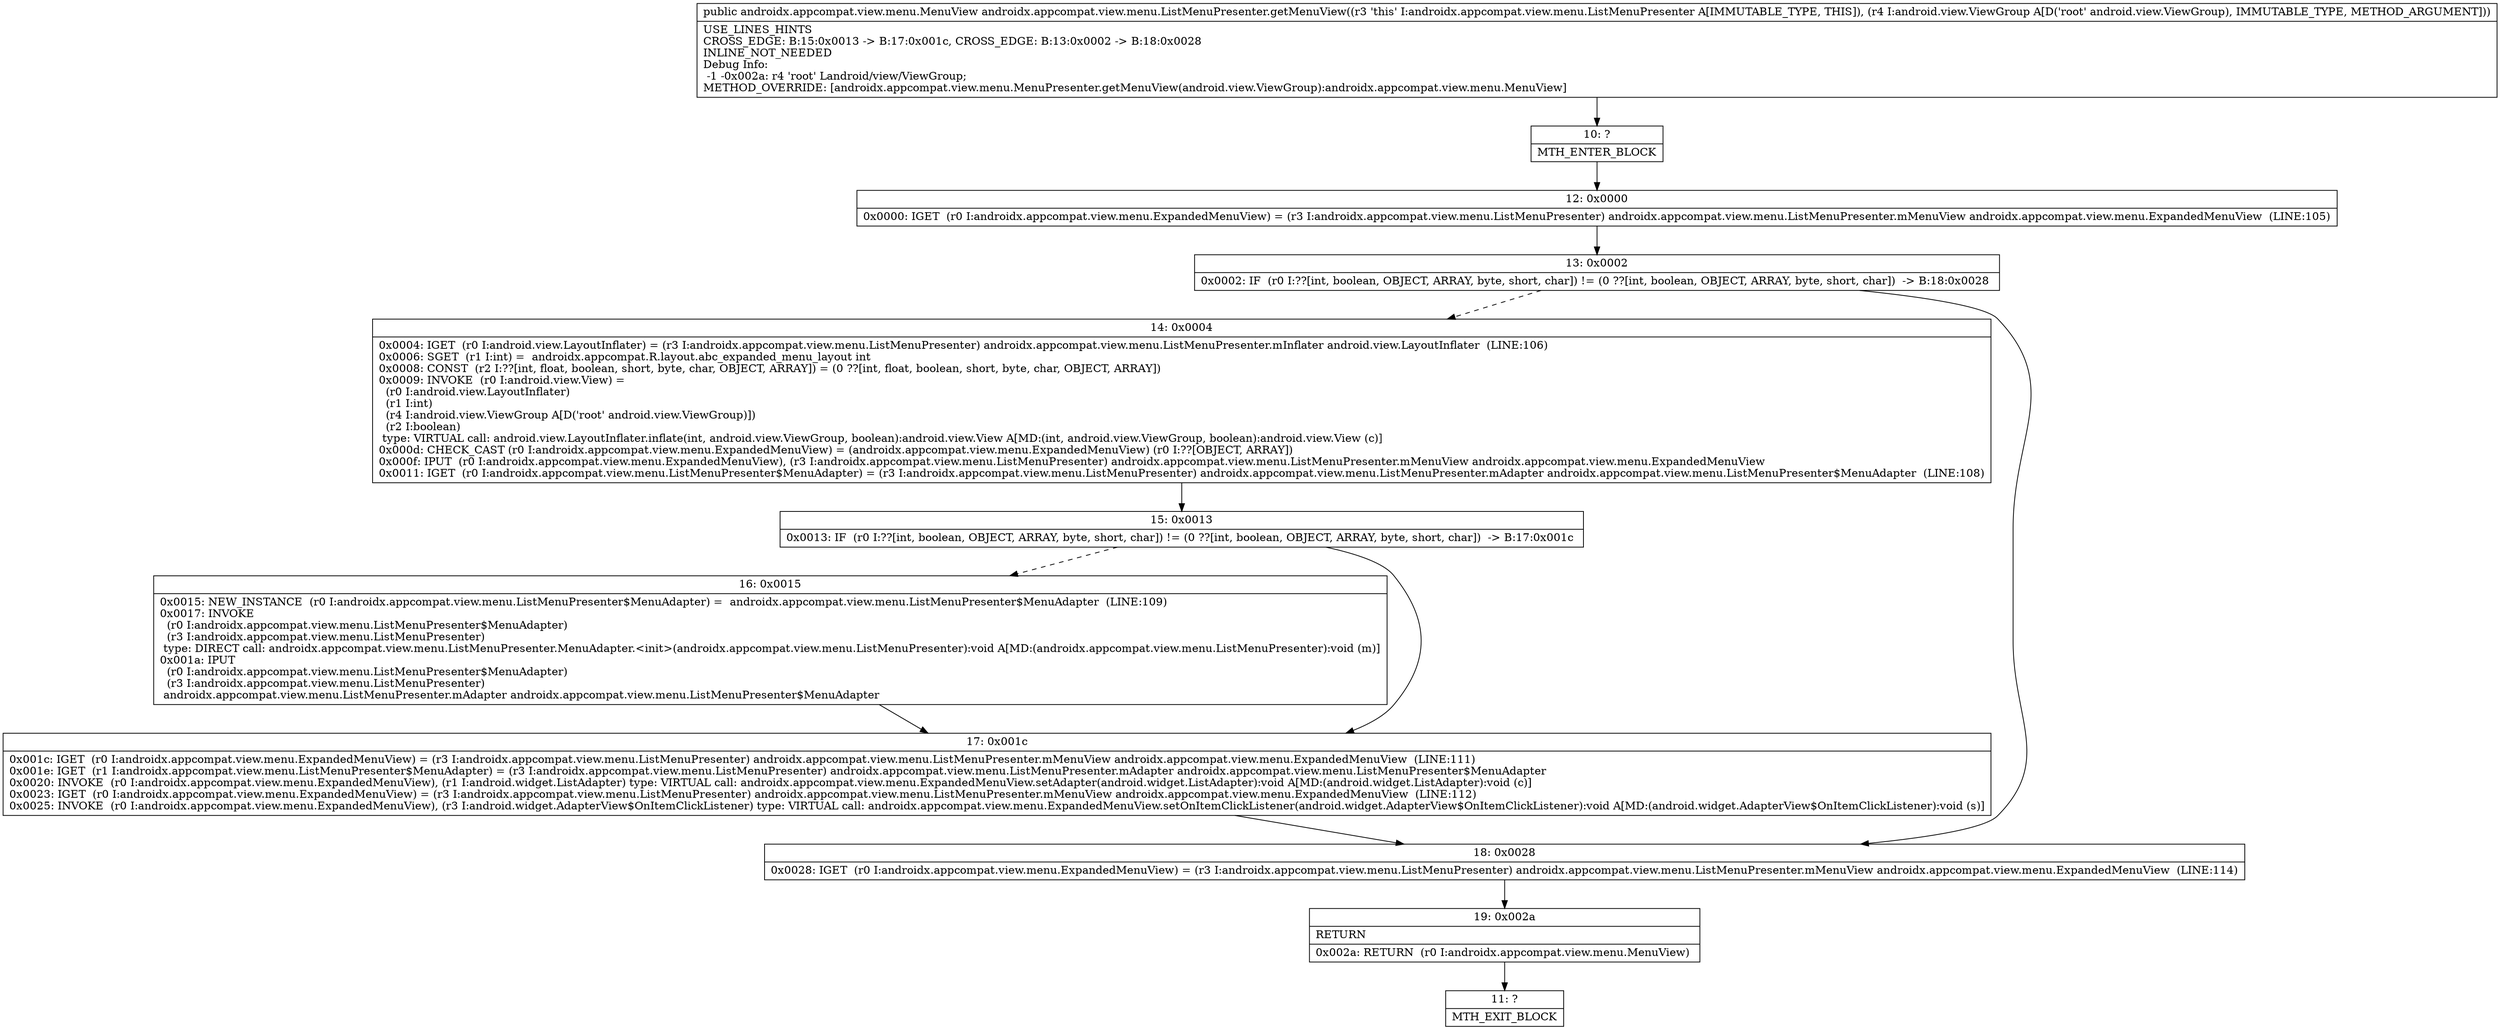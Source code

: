 digraph "CFG forandroidx.appcompat.view.menu.ListMenuPresenter.getMenuView(Landroid\/view\/ViewGroup;)Landroidx\/appcompat\/view\/menu\/MenuView;" {
Node_10 [shape=record,label="{10\:\ ?|MTH_ENTER_BLOCK\l}"];
Node_12 [shape=record,label="{12\:\ 0x0000|0x0000: IGET  (r0 I:androidx.appcompat.view.menu.ExpandedMenuView) = (r3 I:androidx.appcompat.view.menu.ListMenuPresenter) androidx.appcompat.view.menu.ListMenuPresenter.mMenuView androidx.appcompat.view.menu.ExpandedMenuView  (LINE:105)\l}"];
Node_13 [shape=record,label="{13\:\ 0x0002|0x0002: IF  (r0 I:??[int, boolean, OBJECT, ARRAY, byte, short, char]) != (0 ??[int, boolean, OBJECT, ARRAY, byte, short, char])  \-\> B:18:0x0028 \l}"];
Node_14 [shape=record,label="{14\:\ 0x0004|0x0004: IGET  (r0 I:android.view.LayoutInflater) = (r3 I:androidx.appcompat.view.menu.ListMenuPresenter) androidx.appcompat.view.menu.ListMenuPresenter.mInflater android.view.LayoutInflater  (LINE:106)\l0x0006: SGET  (r1 I:int) =  androidx.appcompat.R.layout.abc_expanded_menu_layout int \l0x0008: CONST  (r2 I:??[int, float, boolean, short, byte, char, OBJECT, ARRAY]) = (0 ??[int, float, boolean, short, byte, char, OBJECT, ARRAY]) \l0x0009: INVOKE  (r0 I:android.view.View) = \l  (r0 I:android.view.LayoutInflater)\l  (r1 I:int)\l  (r4 I:android.view.ViewGroup A[D('root' android.view.ViewGroup)])\l  (r2 I:boolean)\l type: VIRTUAL call: android.view.LayoutInflater.inflate(int, android.view.ViewGroup, boolean):android.view.View A[MD:(int, android.view.ViewGroup, boolean):android.view.View (c)]\l0x000d: CHECK_CAST (r0 I:androidx.appcompat.view.menu.ExpandedMenuView) = (androidx.appcompat.view.menu.ExpandedMenuView) (r0 I:??[OBJECT, ARRAY]) \l0x000f: IPUT  (r0 I:androidx.appcompat.view.menu.ExpandedMenuView), (r3 I:androidx.appcompat.view.menu.ListMenuPresenter) androidx.appcompat.view.menu.ListMenuPresenter.mMenuView androidx.appcompat.view.menu.ExpandedMenuView \l0x0011: IGET  (r0 I:androidx.appcompat.view.menu.ListMenuPresenter$MenuAdapter) = (r3 I:androidx.appcompat.view.menu.ListMenuPresenter) androidx.appcompat.view.menu.ListMenuPresenter.mAdapter androidx.appcompat.view.menu.ListMenuPresenter$MenuAdapter  (LINE:108)\l}"];
Node_15 [shape=record,label="{15\:\ 0x0013|0x0013: IF  (r0 I:??[int, boolean, OBJECT, ARRAY, byte, short, char]) != (0 ??[int, boolean, OBJECT, ARRAY, byte, short, char])  \-\> B:17:0x001c \l}"];
Node_16 [shape=record,label="{16\:\ 0x0015|0x0015: NEW_INSTANCE  (r0 I:androidx.appcompat.view.menu.ListMenuPresenter$MenuAdapter) =  androidx.appcompat.view.menu.ListMenuPresenter$MenuAdapter  (LINE:109)\l0x0017: INVOKE  \l  (r0 I:androidx.appcompat.view.menu.ListMenuPresenter$MenuAdapter)\l  (r3 I:androidx.appcompat.view.menu.ListMenuPresenter)\l type: DIRECT call: androidx.appcompat.view.menu.ListMenuPresenter.MenuAdapter.\<init\>(androidx.appcompat.view.menu.ListMenuPresenter):void A[MD:(androidx.appcompat.view.menu.ListMenuPresenter):void (m)]\l0x001a: IPUT  \l  (r0 I:androidx.appcompat.view.menu.ListMenuPresenter$MenuAdapter)\l  (r3 I:androidx.appcompat.view.menu.ListMenuPresenter)\l androidx.appcompat.view.menu.ListMenuPresenter.mAdapter androidx.appcompat.view.menu.ListMenuPresenter$MenuAdapter \l}"];
Node_17 [shape=record,label="{17\:\ 0x001c|0x001c: IGET  (r0 I:androidx.appcompat.view.menu.ExpandedMenuView) = (r3 I:androidx.appcompat.view.menu.ListMenuPresenter) androidx.appcompat.view.menu.ListMenuPresenter.mMenuView androidx.appcompat.view.menu.ExpandedMenuView  (LINE:111)\l0x001e: IGET  (r1 I:androidx.appcompat.view.menu.ListMenuPresenter$MenuAdapter) = (r3 I:androidx.appcompat.view.menu.ListMenuPresenter) androidx.appcompat.view.menu.ListMenuPresenter.mAdapter androidx.appcompat.view.menu.ListMenuPresenter$MenuAdapter \l0x0020: INVOKE  (r0 I:androidx.appcompat.view.menu.ExpandedMenuView), (r1 I:android.widget.ListAdapter) type: VIRTUAL call: androidx.appcompat.view.menu.ExpandedMenuView.setAdapter(android.widget.ListAdapter):void A[MD:(android.widget.ListAdapter):void (c)]\l0x0023: IGET  (r0 I:androidx.appcompat.view.menu.ExpandedMenuView) = (r3 I:androidx.appcompat.view.menu.ListMenuPresenter) androidx.appcompat.view.menu.ListMenuPresenter.mMenuView androidx.appcompat.view.menu.ExpandedMenuView  (LINE:112)\l0x0025: INVOKE  (r0 I:androidx.appcompat.view.menu.ExpandedMenuView), (r3 I:android.widget.AdapterView$OnItemClickListener) type: VIRTUAL call: androidx.appcompat.view.menu.ExpandedMenuView.setOnItemClickListener(android.widget.AdapterView$OnItemClickListener):void A[MD:(android.widget.AdapterView$OnItemClickListener):void (s)]\l}"];
Node_18 [shape=record,label="{18\:\ 0x0028|0x0028: IGET  (r0 I:androidx.appcompat.view.menu.ExpandedMenuView) = (r3 I:androidx.appcompat.view.menu.ListMenuPresenter) androidx.appcompat.view.menu.ListMenuPresenter.mMenuView androidx.appcompat.view.menu.ExpandedMenuView  (LINE:114)\l}"];
Node_19 [shape=record,label="{19\:\ 0x002a|RETURN\l|0x002a: RETURN  (r0 I:androidx.appcompat.view.menu.MenuView) \l}"];
Node_11 [shape=record,label="{11\:\ ?|MTH_EXIT_BLOCK\l}"];
MethodNode[shape=record,label="{public androidx.appcompat.view.menu.MenuView androidx.appcompat.view.menu.ListMenuPresenter.getMenuView((r3 'this' I:androidx.appcompat.view.menu.ListMenuPresenter A[IMMUTABLE_TYPE, THIS]), (r4 I:android.view.ViewGroup A[D('root' android.view.ViewGroup), IMMUTABLE_TYPE, METHOD_ARGUMENT]))  | USE_LINES_HINTS\lCROSS_EDGE: B:15:0x0013 \-\> B:17:0x001c, CROSS_EDGE: B:13:0x0002 \-\> B:18:0x0028\lINLINE_NOT_NEEDED\lDebug Info:\l  \-1 \-0x002a: r4 'root' Landroid\/view\/ViewGroup;\lMETHOD_OVERRIDE: [androidx.appcompat.view.menu.MenuPresenter.getMenuView(android.view.ViewGroup):androidx.appcompat.view.menu.MenuView]\l}"];
MethodNode -> Node_10;Node_10 -> Node_12;
Node_12 -> Node_13;
Node_13 -> Node_14[style=dashed];
Node_13 -> Node_18;
Node_14 -> Node_15;
Node_15 -> Node_16[style=dashed];
Node_15 -> Node_17;
Node_16 -> Node_17;
Node_17 -> Node_18;
Node_18 -> Node_19;
Node_19 -> Node_11;
}

